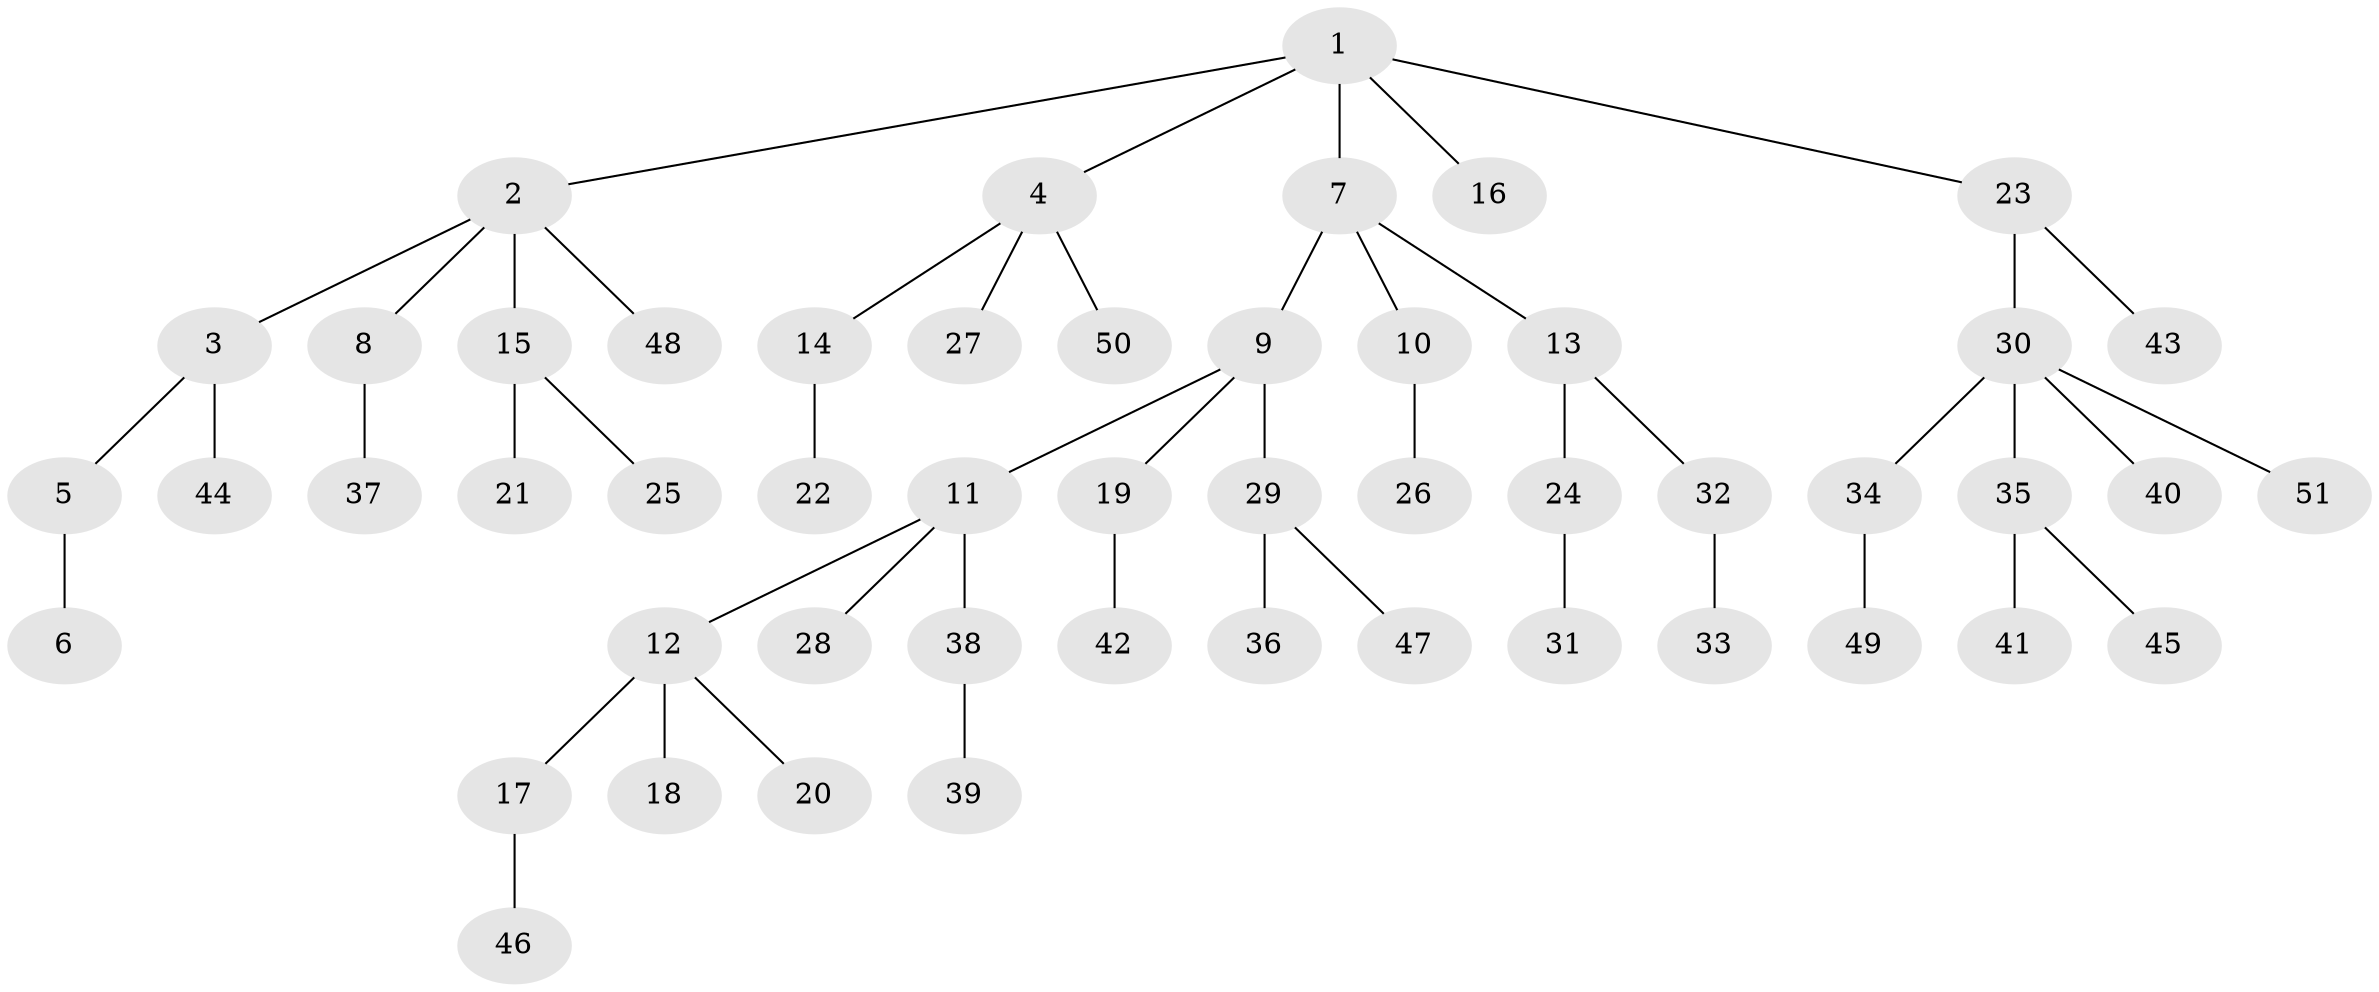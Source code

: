 // Generated by graph-tools (version 1.1) at 2025/37/03/09/25 02:37:05]
// undirected, 51 vertices, 50 edges
graph export_dot {
graph [start="1"]
  node [color=gray90,style=filled];
  1;
  2;
  3;
  4;
  5;
  6;
  7;
  8;
  9;
  10;
  11;
  12;
  13;
  14;
  15;
  16;
  17;
  18;
  19;
  20;
  21;
  22;
  23;
  24;
  25;
  26;
  27;
  28;
  29;
  30;
  31;
  32;
  33;
  34;
  35;
  36;
  37;
  38;
  39;
  40;
  41;
  42;
  43;
  44;
  45;
  46;
  47;
  48;
  49;
  50;
  51;
  1 -- 2;
  1 -- 4;
  1 -- 7;
  1 -- 16;
  1 -- 23;
  2 -- 3;
  2 -- 8;
  2 -- 15;
  2 -- 48;
  3 -- 5;
  3 -- 44;
  4 -- 14;
  4 -- 27;
  4 -- 50;
  5 -- 6;
  7 -- 9;
  7 -- 10;
  7 -- 13;
  8 -- 37;
  9 -- 11;
  9 -- 19;
  9 -- 29;
  10 -- 26;
  11 -- 12;
  11 -- 28;
  11 -- 38;
  12 -- 17;
  12 -- 18;
  12 -- 20;
  13 -- 24;
  13 -- 32;
  14 -- 22;
  15 -- 21;
  15 -- 25;
  17 -- 46;
  19 -- 42;
  23 -- 30;
  23 -- 43;
  24 -- 31;
  29 -- 36;
  29 -- 47;
  30 -- 34;
  30 -- 35;
  30 -- 40;
  30 -- 51;
  32 -- 33;
  34 -- 49;
  35 -- 41;
  35 -- 45;
  38 -- 39;
}
